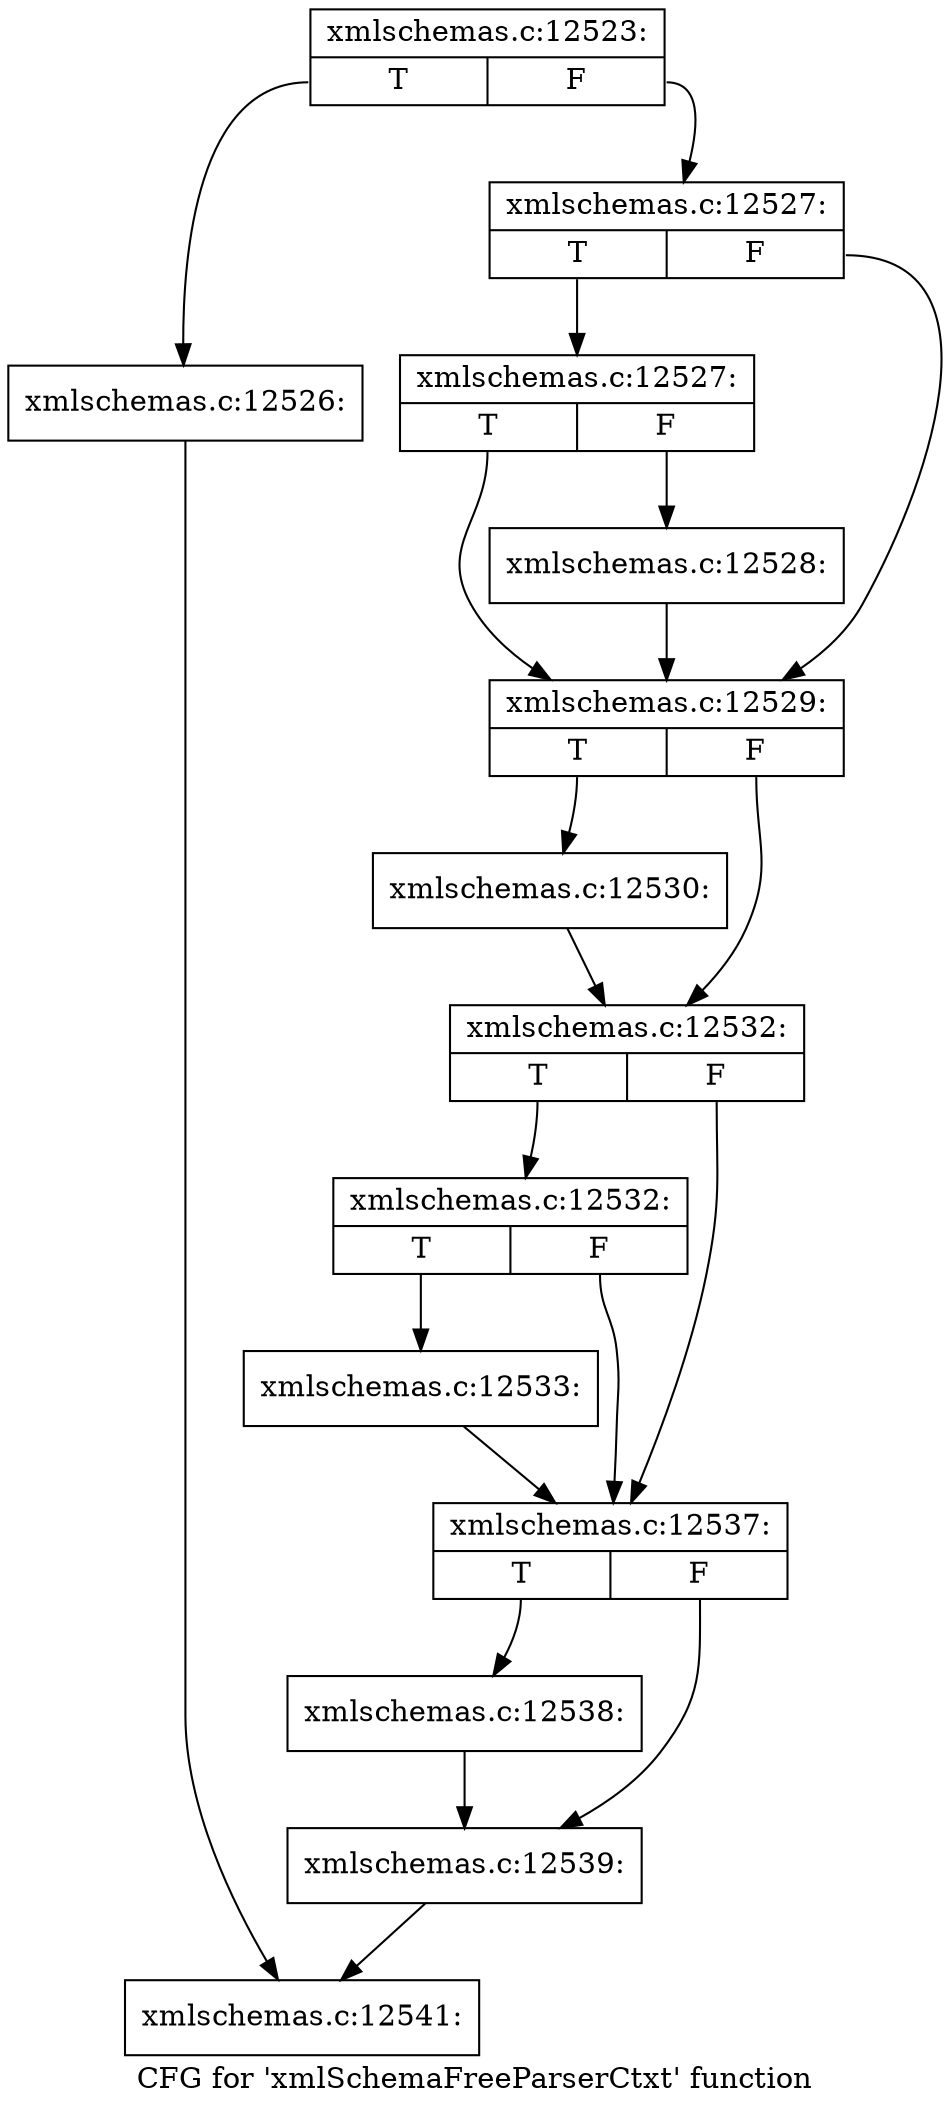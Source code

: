 digraph "CFG for 'xmlSchemaFreeParserCtxt' function" {
	label="CFG for 'xmlSchemaFreeParserCtxt' function";

	Node0x482dac0 [shape=record,label="{xmlschemas.c:12523:|{<s0>T|<s1>F}}"];
	Node0x482dac0:s0 -> Node0x482d9e0;
	Node0x482dac0:s1 -> Node0x482da30;
	Node0x482d9e0 [shape=record,label="{xmlschemas.c:12526:}"];
	Node0x482d9e0 -> Node0x482bd20;
	Node0x482da30 [shape=record,label="{xmlschemas.c:12527:|{<s0>T|<s1>F}}"];
	Node0x482da30:s0 -> Node0x482c4d0;
	Node0x482da30:s1 -> Node0x482c480;
	Node0x482c4d0 [shape=record,label="{xmlschemas.c:12527:|{<s0>T|<s1>F}}"];
	Node0x482c4d0:s0 -> Node0x482c480;
	Node0x482c4d0:s1 -> Node0x482c430;
	Node0x482c430 [shape=record,label="{xmlschemas.c:12528:}"];
	Node0x482c430 -> Node0x482c480;
	Node0x482c480 [shape=record,label="{xmlschemas.c:12529:|{<s0>T|<s1>F}}"];
	Node0x482c480:s0 -> Node0x4830470;
	Node0x482c480:s1 -> Node0x48308e0;
	Node0x4830470 [shape=record,label="{xmlschemas.c:12530:}"];
	Node0x4830470 -> Node0x48308e0;
	Node0x48308e0 [shape=record,label="{xmlschemas.c:12532:|{<s0>T|<s1>F}}"];
	Node0x48308e0:s0 -> Node0x4831290;
	Node0x48308e0:s1 -> Node0x4831240;
	Node0x4831290 [shape=record,label="{xmlschemas.c:12532:|{<s0>T|<s1>F}}"];
	Node0x4831290:s0 -> Node0x4830eb0;
	Node0x4831290:s1 -> Node0x4831240;
	Node0x4830eb0 [shape=record,label="{xmlschemas.c:12533:}"];
	Node0x4830eb0 -> Node0x4831240;
	Node0x4831240 [shape=record,label="{xmlschemas.c:12537:|{<s0>T|<s1>F}}"];
	Node0x4831240:s0 -> Node0x4831bc0;
	Node0x4831240:s1 -> Node0x4832250;
	Node0x4831bc0 [shape=record,label="{xmlschemas.c:12538:}"];
	Node0x4831bc0 -> Node0x4832250;
	Node0x4832250 [shape=record,label="{xmlschemas.c:12539:}"];
	Node0x4832250 -> Node0x482bd20;
	Node0x482bd20 [shape=record,label="{xmlschemas.c:12541:}"];
}
